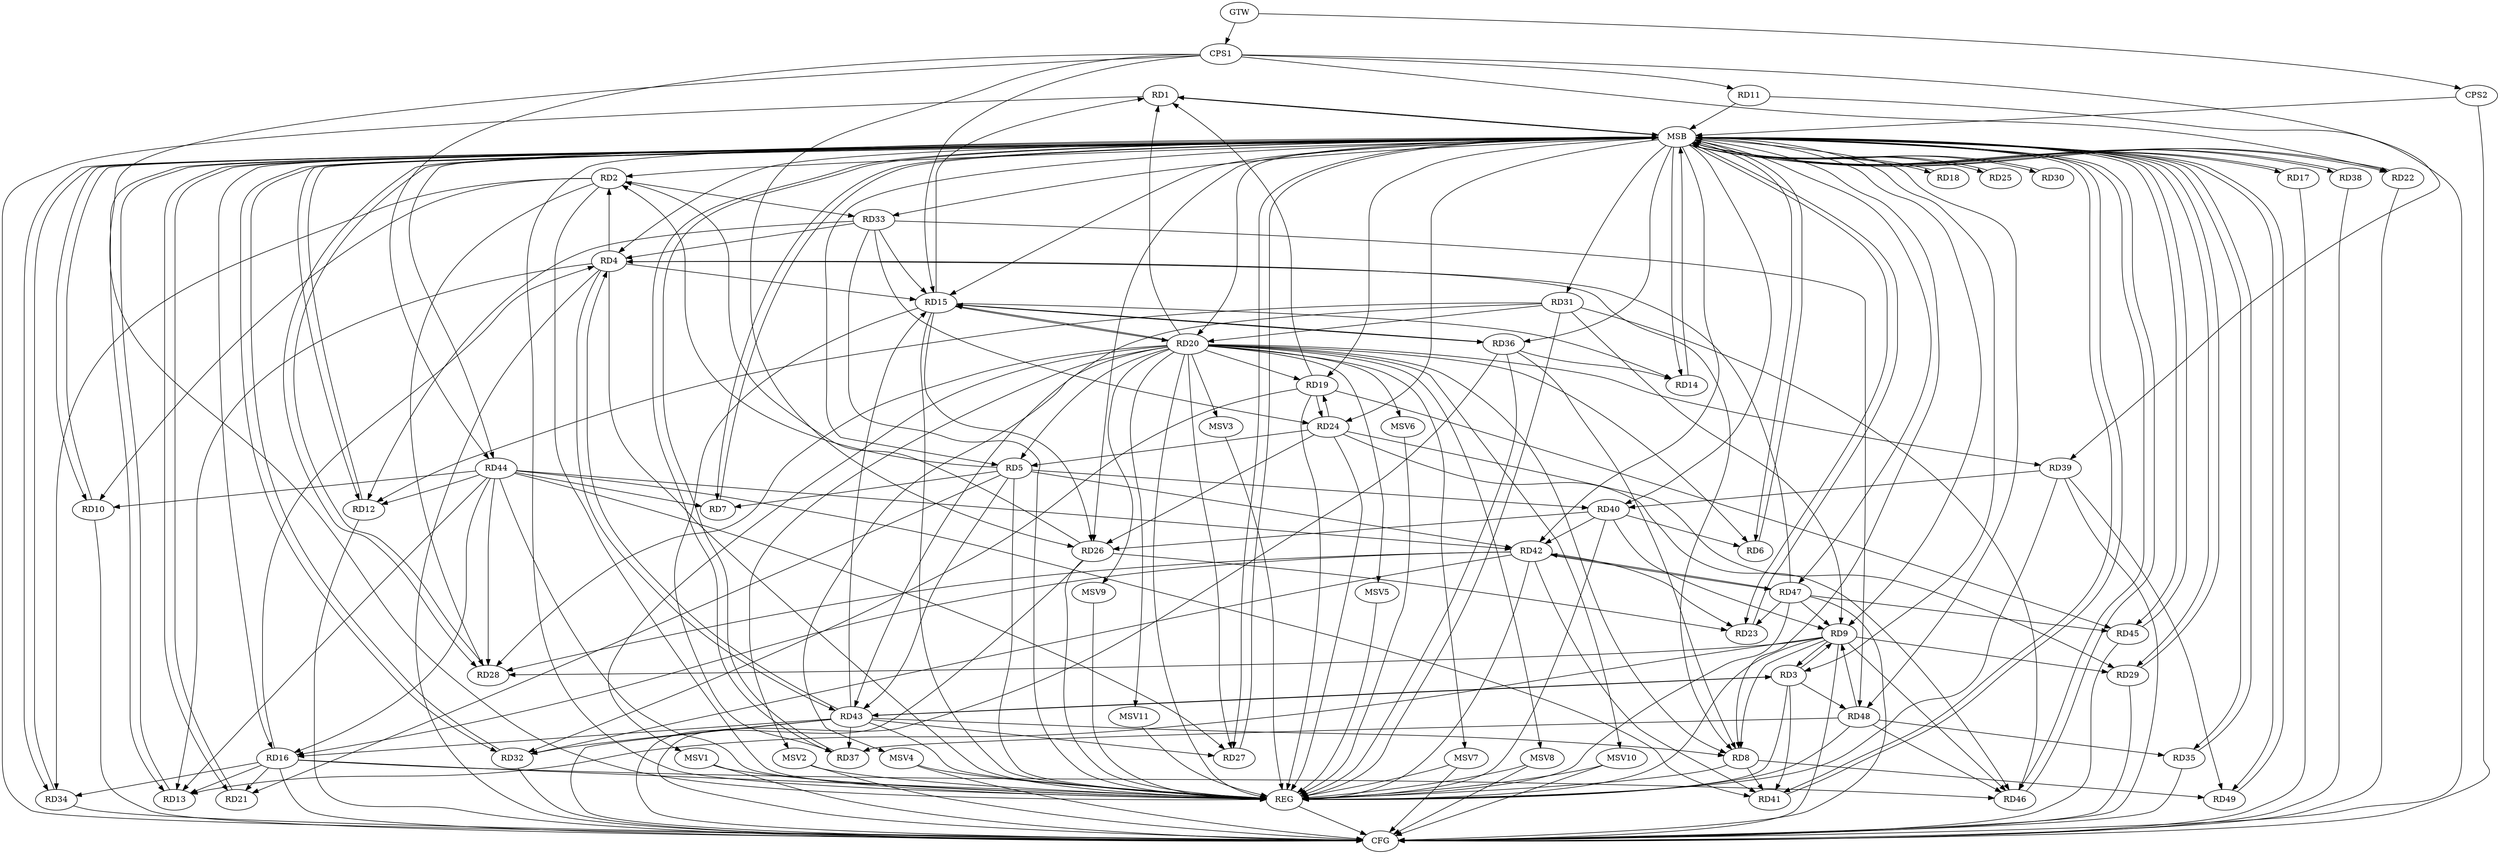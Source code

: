strict digraph G {
  RD1 [ label="RD1" ];
  RD2 [ label="RD2" ];
  RD3 [ label="RD3" ];
  RD4 [ label="RD4" ];
  RD5 [ label="RD5" ];
  RD6 [ label="RD6" ];
  RD7 [ label="RD7" ];
  RD8 [ label="RD8" ];
  RD9 [ label="RD9" ];
  RD10 [ label="RD10" ];
  RD11 [ label="RD11" ];
  RD12 [ label="RD12" ];
  RD13 [ label="RD13" ];
  RD14 [ label="RD14" ];
  RD15 [ label="RD15" ];
  RD16 [ label="RD16" ];
  RD17 [ label="RD17" ];
  RD18 [ label="RD18" ];
  RD19 [ label="RD19" ];
  RD20 [ label="RD20" ];
  RD21 [ label="RD21" ];
  RD22 [ label="RD22" ];
  RD23 [ label="RD23" ];
  RD24 [ label="RD24" ];
  RD25 [ label="RD25" ];
  RD26 [ label="RD26" ];
  RD27 [ label="RD27" ];
  RD28 [ label="RD28" ];
  RD29 [ label="RD29" ];
  RD30 [ label="RD30" ];
  RD31 [ label="RD31" ];
  RD32 [ label="RD32" ];
  RD33 [ label="RD33" ];
  RD34 [ label="RD34" ];
  RD35 [ label="RD35" ];
  RD36 [ label="RD36" ];
  RD37 [ label="RD37" ];
  RD38 [ label="RD38" ];
  RD39 [ label="RD39" ];
  RD40 [ label="RD40" ];
  RD41 [ label="RD41" ];
  RD42 [ label="RD42" ];
  RD43 [ label="RD43" ];
  RD44 [ label="RD44" ];
  RD45 [ label="RD45" ];
  RD46 [ label="RD46" ];
  RD47 [ label="RD47" ];
  RD48 [ label="RD48" ];
  RD49 [ label="RD49" ];
  CPS1 [ label="CPS1" ];
  CPS2 [ label="CPS2" ];
  GTW [ label="GTW" ];
  REG [ label="REG" ];
  MSB [ label="MSB" ];
  CFG [ label="CFG" ];
  MSV1 [ label="MSV1" ];
  MSV2 [ label="MSV2" ];
  MSV3 [ label="MSV3" ];
  MSV4 [ label="MSV4" ];
  MSV5 [ label="MSV5" ];
  MSV6 [ label="MSV6" ];
  MSV7 [ label="MSV7" ];
  MSV8 [ label="MSV8" ];
  MSV9 [ label="MSV9" ];
  MSV10 [ label="MSV10" ];
  MSV11 [ label="MSV11" ];
  RD15 -> RD1;
  RD19 -> RD1;
  RD20 -> RD1;
  RD4 -> RD2;
  RD5 -> RD2;
  RD2 -> RD10;
  RD26 -> RD2;
  RD2 -> RD28;
  RD2 -> RD33;
  RD2 -> RD34;
  RD3 -> RD9;
  RD9 -> RD3;
  RD3 -> RD41;
  RD3 -> RD43;
  RD43 -> RD3;
  RD3 -> RD48;
  RD4 -> RD8;
  RD4 -> RD13;
  RD4 -> RD15;
  RD16 -> RD4;
  RD33 -> RD4;
  RD4 -> RD43;
  RD43 -> RD4;
  RD47 -> RD4;
  RD5 -> RD7;
  RD20 -> RD5;
  RD5 -> RD21;
  RD24 -> RD5;
  RD5 -> RD40;
  RD5 -> RD42;
  RD5 -> RD43;
  RD20 -> RD6;
  RD40 -> RD6;
  RD44 -> RD7;
  RD9 -> RD8;
  RD20 -> RD8;
  RD36 -> RD8;
  RD8 -> RD41;
  RD43 -> RD8;
  RD8 -> RD49;
  RD9 -> RD13;
  RD9 -> RD28;
  RD9 -> RD29;
  RD31 -> RD9;
  RD40 -> RD9;
  RD9 -> RD46;
  RD47 -> RD9;
  RD48 -> RD9;
  RD44 -> RD10;
  RD31 -> RD12;
  RD33 -> RD12;
  RD44 -> RD12;
  RD16 -> RD13;
  RD44 -> RD13;
  RD15 -> RD14;
  RD36 -> RD14;
  RD15 -> RD20;
  RD20 -> RD15;
  RD15 -> RD26;
  RD33 -> RD15;
  RD15 -> RD36;
  RD36 -> RD15;
  RD15 -> RD37;
  RD43 -> RD15;
  RD16 -> RD21;
  RD16 -> RD34;
  RD42 -> RD16;
  RD43 -> RD16;
  RD44 -> RD16;
  RD16 -> RD46;
  RD20 -> RD19;
  RD19 -> RD24;
  RD24 -> RD19;
  RD19 -> RD32;
  RD19 -> RD45;
  RD20 -> RD27;
  RD20 -> RD28;
  RD31 -> RD20;
  RD20 -> RD39;
  RD26 -> RD23;
  RD42 -> RD23;
  RD47 -> RD23;
  RD24 -> RD26;
  RD24 -> RD29;
  RD33 -> RD24;
  RD24 -> RD46;
  RD40 -> RD26;
  RD43 -> RD27;
  RD44 -> RD27;
  RD42 -> RD28;
  RD44 -> RD28;
  RD31 -> RD43;
  RD31 -> RD46;
  RD42 -> RD32;
  RD43 -> RD32;
  RD33 -> RD48;
  RD48 -> RD35;
  RD43 -> RD37;
  RD48 -> RD37;
  RD39 -> RD40;
  RD39 -> RD49;
  RD40 -> RD42;
  RD42 -> RD41;
  RD44 -> RD41;
  RD44 -> RD42;
  RD42 -> RD47;
  RD47 -> RD42;
  RD47 -> RD45;
  RD48 -> RD46;
  CPS1 -> RD44;
  CPS1 -> RD11;
  CPS1 -> RD22;
  CPS1 -> RD39;
  CPS1 -> RD26;
  CPS1 -> RD15;
  GTW -> CPS1;
  GTW -> CPS2;
  RD2 -> REG;
  RD3 -> REG;
  RD4 -> REG;
  RD5 -> REG;
  RD8 -> REG;
  RD9 -> REG;
  RD15 -> REG;
  RD16 -> REG;
  RD19 -> REG;
  RD20 -> REG;
  RD24 -> REG;
  RD26 -> REG;
  RD31 -> REG;
  RD33 -> REG;
  RD36 -> REG;
  RD39 -> REG;
  RD40 -> REG;
  RD42 -> REG;
  RD43 -> REG;
  RD44 -> REG;
  RD47 -> REG;
  RD48 -> REG;
  CPS1 -> REG;
  RD1 -> MSB;
  MSB -> RD9;
  MSB -> RD20;
  MSB -> RD21;
  MSB -> RD22;
  MSB -> RD33;
  MSB -> RD38;
  MSB -> RD40;
  MSB -> RD45;
  MSB -> RD47;
  MSB -> RD49;
  MSB -> REG;
  RD6 -> MSB;
  MSB -> RD31;
  MSB -> RD34;
  RD7 -> MSB;
  MSB -> RD3;
  MSB -> RD6;
  MSB -> RD14;
  MSB -> RD23;
  MSB -> RD24;
  MSB -> RD35;
  MSB -> RD41;
  MSB -> RD48;
  RD10 -> MSB;
  MSB -> RD5;
  RD11 -> MSB;
  MSB -> RD28;
  RD12 -> MSB;
  MSB -> RD4;
  MSB -> RD27;
  MSB -> RD30;
  MSB -> RD36;
  RD13 -> MSB;
  MSB -> RD1;
  MSB -> RD29;
  RD14 -> MSB;
  MSB -> RD2;
  MSB -> RD17;
  MSB -> RD19;
  MSB -> RD25;
  MSB -> RD32;
  MSB -> RD46;
  RD17 -> MSB;
  RD18 -> MSB;
  MSB -> RD7;
  MSB -> RD12;
  RD21 -> MSB;
  MSB -> RD42;
  MSB -> RD44;
  RD22 -> MSB;
  MSB -> RD16;
  RD23 -> MSB;
  MSB -> RD13;
  MSB -> RD18;
  MSB -> RD37;
  RD25 -> MSB;
  RD27 -> MSB;
  RD28 -> MSB;
  MSB -> RD10;
  RD29 -> MSB;
  MSB -> RD26;
  RD30 -> MSB;
  RD32 -> MSB;
  RD34 -> MSB;
  MSB -> RD15;
  RD35 -> MSB;
  RD37 -> MSB;
  RD38 -> MSB;
  RD41 -> MSB;
  RD45 -> MSB;
  RD46 -> MSB;
  MSB -> RD8;
  RD49 -> MSB;
  CPS2 -> MSB;
  RD17 -> CFG;
  RD4 -> CFG;
  RD11 -> CFG;
  RD32 -> CFG;
  RD35 -> CFG;
  RD9 -> CFG;
  RD26 -> CFG;
  RD12 -> CFG;
  RD29 -> CFG;
  RD16 -> CFG;
  CPS2 -> CFG;
  RD47 -> CFG;
  RD36 -> CFG;
  RD1 -> CFG;
  RD22 -> CFG;
  RD10 -> CFG;
  RD34 -> CFG;
  RD45 -> CFG;
  RD38 -> CFG;
  RD43 -> CFG;
  RD39 -> CFG;
  REG -> CFG;
  RD20 -> MSV1;
  RD20 -> MSV2;
  RD20 -> MSV3;
  RD20 -> MSV4;
  RD20 -> MSV5;
  RD20 -> MSV6;
  MSV1 -> REG;
  MSV1 -> CFG;
  MSV2 -> REG;
  MSV2 -> CFG;
  MSV3 -> REG;
  MSV4 -> REG;
  MSV4 -> CFG;
  MSV5 -> REG;
  MSV6 -> REG;
  RD20 -> MSV7;
  RD20 -> MSV8;
  RD20 -> MSV9;
  MSV7 -> REG;
  MSV7 -> CFG;
  MSV8 -> REG;
  MSV8 -> CFG;
  MSV9 -> REG;
  RD20 -> MSV10;
  MSV10 -> REG;
  MSV10 -> CFG;
  RD20 -> MSV11;
  MSV11 -> REG;
}
